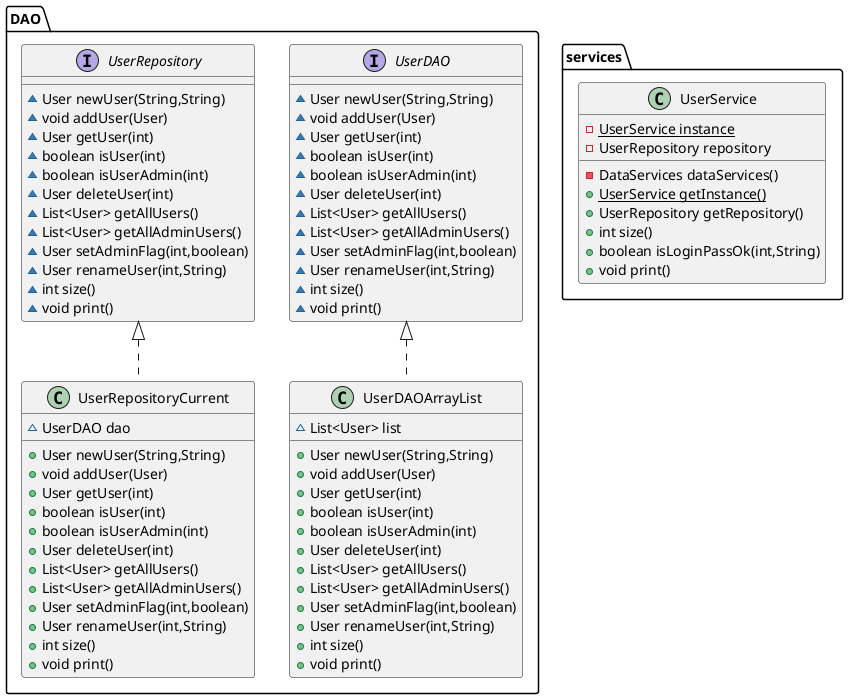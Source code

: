 @startuml
class DAO.UserRepositoryCurrent {
~ UserDAO dao
+ User newUser(String,String)
+ void addUser(User)
+ User getUser(int)
+ boolean isUser(int)
+ boolean isUserAdmin(int)
+ User deleteUser(int)
+ List<User> getAllUsers()
+ List<User> getAllAdminUsers()
+ User setAdminFlag(int,boolean)
+ User renameUser(int,String)
+ int size()
+ void print()
}
class services.UserService {
- {static} UserService instance
- UserRepository repository
- DataServices dataServices()
+ {static} UserService getInstance()
+ UserRepository getRepository()
+ int size()
+ boolean isLoginPassOk(int,String)
+ void print()
}
interface DAO.UserDAO {
~ User newUser(String,String)
~ void addUser(User)
~ User getUser(int)
~ boolean isUser(int)
~ boolean isUserAdmin(int)
~ User deleteUser(int)
~ List<User> getAllUsers()
~ List<User> getAllAdminUsers()
~ User setAdminFlag(int,boolean)
~ User renameUser(int,String)
~ int size()
~ void print()
}
interface DAO.UserRepository {
~ User newUser(String,String)
~ void addUser(User)
~ User getUser(int)
~ boolean isUser(int)
~ boolean isUserAdmin(int)
~ User deleteUser(int)
~ List<User> getAllUsers()
~ List<User> getAllAdminUsers()
~ User setAdminFlag(int,boolean)
~ User renameUser(int,String)
~ int size()
~ void print()
}
class DAO.UserDAOArrayList {
~ List<User> list
+ User newUser(String,String)
+ void addUser(User)
+ User getUser(int)
+ boolean isUser(int)
+ boolean isUserAdmin(int)
+ User deleteUser(int)
+ List<User> getAllUsers()
+ List<User> getAllAdminUsers()
+ User setAdminFlag(int,boolean)
+ User renameUser(int,String)
+ int size()
+ void print()
}


DAO.UserRepository <|.. DAO.UserRepositoryCurrent
DAO.UserDAO <|.. DAO.UserDAOArrayList
@enduml